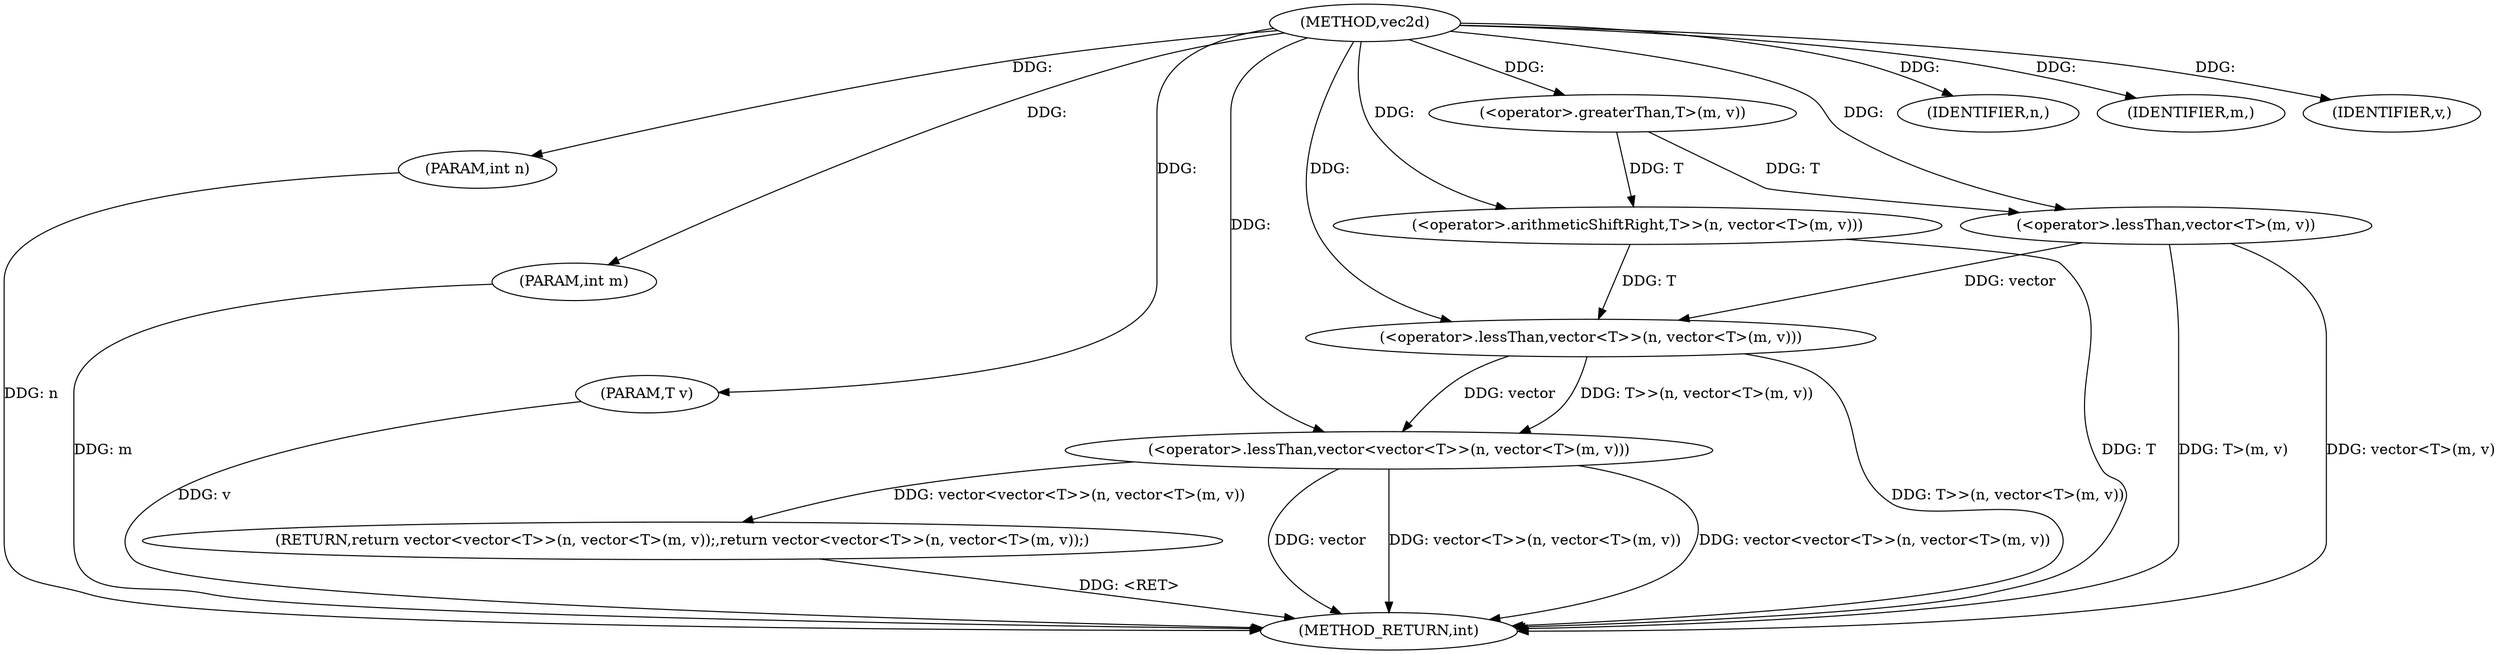 digraph "vec2d" {  
"1001382" [label = "(METHOD,vec2d)" ]
"1001403" [label = "(METHOD_RETURN,int)" ]
"1001383" [label = "(PARAM,int n)" ]
"1001384" [label = "(PARAM,int m)" ]
"1001385" [label = "(PARAM,T v)" ]
"1001387" [label = "(RETURN,return vector<vector<T>>(n, vector<T>(m, v));,return vector<vector<T>>(n, vector<T>(m, v));)" ]
"1001388" [label = "(<operator>.lessThan,vector<vector<T>>(n, vector<T>(m, v)))" ]
"1001390" [label = "(<operator>.lessThan,vector<T>>(n, vector<T>(m, v)))" ]
"1001392" [label = "(<operator>.arithmeticShiftRight,T>>(n, vector<T>(m, v)))" ]
"1001395" [label = "(IDENTIFIER,n,)" ]
"1001396" [label = "(<operator>.lessThan,vector<T>(m, v))" ]
"1001398" [label = "(<operator>.greaterThan,T>(m, v))" ]
"1001401" [label = "(IDENTIFIER,m,)" ]
"1001402" [label = "(IDENTIFIER,v,)" ]
  "1001387" -> "1001403"  [ label = "DDG: <RET>"] 
  "1001383" -> "1001403"  [ label = "DDG: n"] 
  "1001384" -> "1001403"  [ label = "DDG: m"] 
  "1001385" -> "1001403"  [ label = "DDG: v"] 
  "1001388" -> "1001403"  [ label = "DDG: vector"] 
  "1001392" -> "1001403"  [ label = "DDG: T"] 
  "1001396" -> "1001403"  [ label = "DDG: T>(m, v)"] 
  "1001396" -> "1001403"  [ label = "DDG: vector<T>(m, v)"] 
  "1001390" -> "1001403"  [ label = "DDG: T>>(n, vector<T>(m, v))"] 
  "1001388" -> "1001403"  [ label = "DDG: vector<T>>(n, vector<T>(m, v))"] 
  "1001388" -> "1001403"  [ label = "DDG: vector<vector<T>>(n, vector<T>(m, v))"] 
  "1001382" -> "1001383"  [ label = "DDG: "] 
  "1001382" -> "1001384"  [ label = "DDG: "] 
  "1001382" -> "1001385"  [ label = "DDG: "] 
  "1001388" -> "1001387"  [ label = "DDG: vector<vector<T>>(n, vector<T>(m, v))"] 
  "1001390" -> "1001388"  [ label = "DDG: vector"] 
  "1001382" -> "1001388"  [ label = "DDG: "] 
  "1001390" -> "1001388"  [ label = "DDG: T>>(n, vector<T>(m, v))"] 
  "1001396" -> "1001390"  [ label = "DDG: vector"] 
  "1001382" -> "1001390"  [ label = "DDG: "] 
  "1001392" -> "1001390"  [ label = "DDG: T"] 
  "1001398" -> "1001392"  [ label = "DDG: T"] 
  "1001382" -> "1001392"  [ label = "DDG: "] 
  "1001382" -> "1001395"  [ label = "DDG: "] 
  "1001382" -> "1001396"  [ label = "DDG: "] 
  "1001398" -> "1001396"  [ label = "DDG: T"] 
  "1001382" -> "1001398"  [ label = "DDG: "] 
  "1001382" -> "1001401"  [ label = "DDG: "] 
  "1001382" -> "1001402"  [ label = "DDG: "] 
}
